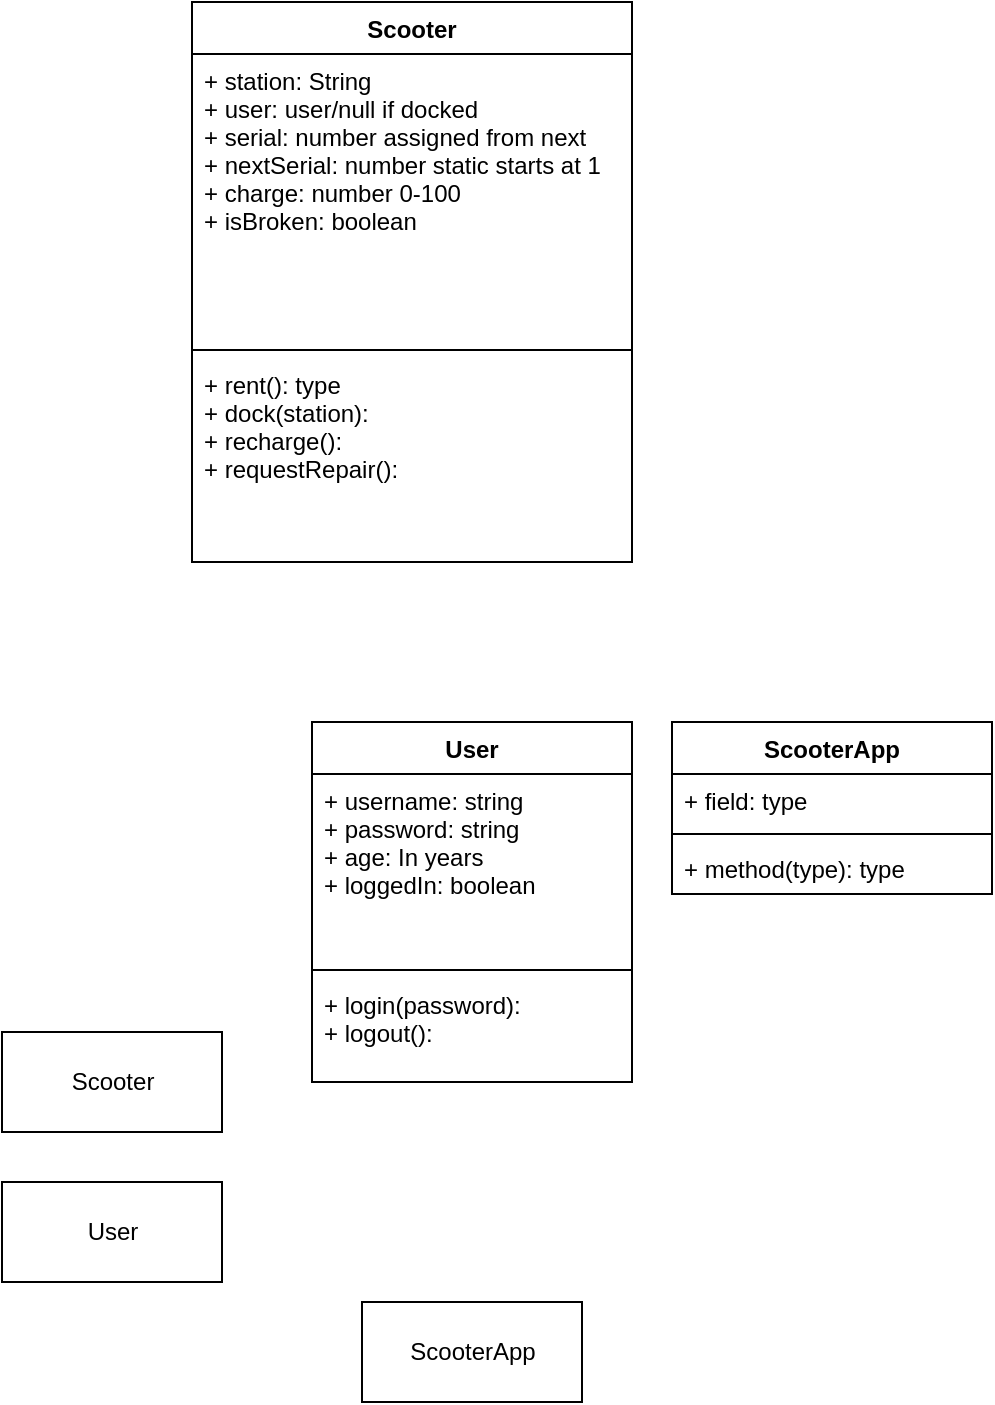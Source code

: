 <mxfile version="20.8.16" type="device"><diagram name="Page-1" id="nYzdnuNITMGGx_2aK6eW"><mxGraphModel dx="569" dy="994" grid="1" gridSize="10" guides="1" tooltips="1" connect="1" arrows="1" fold="1" page="1" pageScale="1" pageWidth="827" pageHeight="1169" math="0" shadow="0"><root><mxCell id="0"/><mxCell id="1" parent="0"/><mxCell id="_7rnUSSBaRai6miFw4kk-1" value="Scooter" style="swimlane;fontStyle=1;align=center;verticalAlign=top;childLayout=stackLayout;horizontal=1;startSize=26;horizontalStack=0;resizeParent=1;resizeParentMax=0;resizeLast=0;collapsible=1;marginBottom=0;" vertex="1" parent="1"><mxGeometry x="240" y="70" width="220" height="280" as="geometry"/></mxCell><mxCell id="_7rnUSSBaRai6miFw4kk-2" value="+ station: String&#10;+ user: user/null if docked&#10;+ serial: number assigned from next&#10;+ nextSerial: number static starts at 1&#10;+ charge: number 0-100 &#10;+ isBroken: boolean&#10;" style="text;strokeColor=none;fillColor=none;align=left;verticalAlign=top;spacingLeft=4;spacingRight=4;overflow=hidden;rotatable=0;points=[[0,0.5],[1,0.5]];portConstraint=eastwest;" vertex="1" parent="_7rnUSSBaRai6miFw4kk-1"><mxGeometry y="26" width="220" height="144" as="geometry"/></mxCell><mxCell id="_7rnUSSBaRai6miFw4kk-3" value="" style="line;strokeWidth=1;fillColor=none;align=left;verticalAlign=middle;spacingTop=-1;spacingLeft=3;spacingRight=3;rotatable=0;labelPosition=right;points=[];portConstraint=eastwest;strokeColor=inherit;" vertex="1" parent="_7rnUSSBaRai6miFw4kk-1"><mxGeometry y="170" width="220" height="8" as="geometry"/></mxCell><mxCell id="_7rnUSSBaRai6miFw4kk-4" value="+ rent(): type&#10;+ dock(station): &#10;+ recharge():&#10;+ requestRepair():" style="text;strokeColor=none;fillColor=none;align=left;verticalAlign=top;spacingLeft=4;spacingRight=4;overflow=hidden;rotatable=0;points=[[0,0.5],[1,0.5]];portConstraint=eastwest;" vertex="1" parent="_7rnUSSBaRai6miFw4kk-1"><mxGeometry y="178" width="220" height="102" as="geometry"/></mxCell><mxCell id="_7rnUSSBaRai6miFw4kk-5" value="User" style="swimlane;fontStyle=1;align=center;verticalAlign=top;childLayout=stackLayout;horizontal=1;startSize=26;horizontalStack=0;resizeParent=1;resizeParentMax=0;resizeLast=0;collapsible=1;marginBottom=0;" vertex="1" parent="1"><mxGeometry x="300" y="430" width="160" height="180" as="geometry"/></mxCell><mxCell id="_7rnUSSBaRai6miFw4kk-6" value="+ username: string&#10;+ password: string&#10;+ age: In years&#10;+ loggedIn: boolean&#10;" style="text;strokeColor=none;fillColor=none;align=left;verticalAlign=top;spacingLeft=4;spacingRight=4;overflow=hidden;rotatable=0;points=[[0,0.5],[1,0.5]];portConstraint=eastwest;" vertex="1" parent="_7rnUSSBaRai6miFw4kk-5"><mxGeometry y="26" width="160" height="94" as="geometry"/></mxCell><mxCell id="_7rnUSSBaRai6miFw4kk-7" value="" style="line;strokeWidth=1;fillColor=none;align=left;verticalAlign=middle;spacingTop=-1;spacingLeft=3;spacingRight=3;rotatable=0;labelPosition=right;points=[];portConstraint=eastwest;strokeColor=inherit;" vertex="1" parent="_7rnUSSBaRai6miFw4kk-5"><mxGeometry y="120" width="160" height="8" as="geometry"/></mxCell><mxCell id="_7rnUSSBaRai6miFw4kk-8" value="+ login(password): &#10;+ logout(): " style="text;strokeColor=none;fillColor=none;align=left;verticalAlign=top;spacingLeft=4;spacingRight=4;overflow=hidden;rotatable=0;points=[[0,0.5],[1,0.5]];portConstraint=eastwest;" vertex="1" parent="_7rnUSSBaRai6miFw4kk-5"><mxGeometry y="128" width="160" height="52" as="geometry"/></mxCell><mxCell id="_7rnUSSBaRai6miFw4kk-9" value="ScooterApp" style="swimlane;fontStyle=1;align=center;verticalAlign=top;childLayout=stackLayout;horizontal=1;startSize=26;horizontalStack=0;resizeParent=1;resizeParentMax=0;resizeLast=0;collapsible=1;marginBottom=0;" vertex="1" parent="1"><mxGeometry x="480" y="430" width="160" height="86" as="geometry"/></mxCell><mxCell id="_7rnUSSBaRai6miFw4kk-10" value="+ field: type" style="text;strokeColor=none;fillColor=none;align=left;verticalAlign=top;spacingLeft=4;spacingRight=4;overflow=hidden;rotatable=0;points=[[0,0.5],[1,0.5]];portConstraint=eastwest;" vertex="1" parent="_7rnUSSBaRai6miFw4kk-9"><mxGeometry y="26" width="160" height="26" as="geometry"/></mxCell><mxCell id="_7rnUSSBaRai6miFw4kk-11" value="" style="line;strokeWidth=1;fillColor=none;align=left;verticalAlign=middle;spacingTop=-1;spacingLeft=3;spacingRight=3;rotatable=0;labelPosition=right;points=[];portConstraint=eastwest;strokeColor=inherit;" vertex="1" parent="_7rnUSSBaRai6miFw4kk-9"><mxGeometry y="52" width="160" height="8" as="geometry"/></mxCell><mxCell id="_7rnUSSBaRai6miFw4kk-12" value="+ method(type): type" style="text;strokeColor=none;fillColor=none;align=left;verticalAlign=top;spacingLeft=4;spacingRight=4;overflow=hidden;rotatable=0;points=[[0,0.5],[1,0.5]];portConstraint=eastwest;" vertex="1" parent="_7rnUSSBaRai6miFw4kk-9"><mxGeometry y="60" width="160" height="26" as="geometry"/></mxCell><mxCell id="_7rnUSSBaRai6miFw4kk-14" value="Scooter" style="html=1;" vertex="1" parent="1"><mxGeometry x="145" y="585" width="110" height="50" as="geometry"/></mxCell><mxCell id="_7rnUSSBaRai6miFw4kk-15" value="ScooterApp" style="html=1;" vertex="1" parent="1"><mxGeometry x="325" y="720" width="110" height="50" as="geometry"/></mxCell><mxCell id="_7rnUSSBaRai6miFw4kk-16" value="User" style="html=1;" vertex="1" parent="1"><mxGeometry x="145" y="660" width="110" height="50" as="geometry"/></mxCell></root></mxGraphModel></diagram></mxfile>